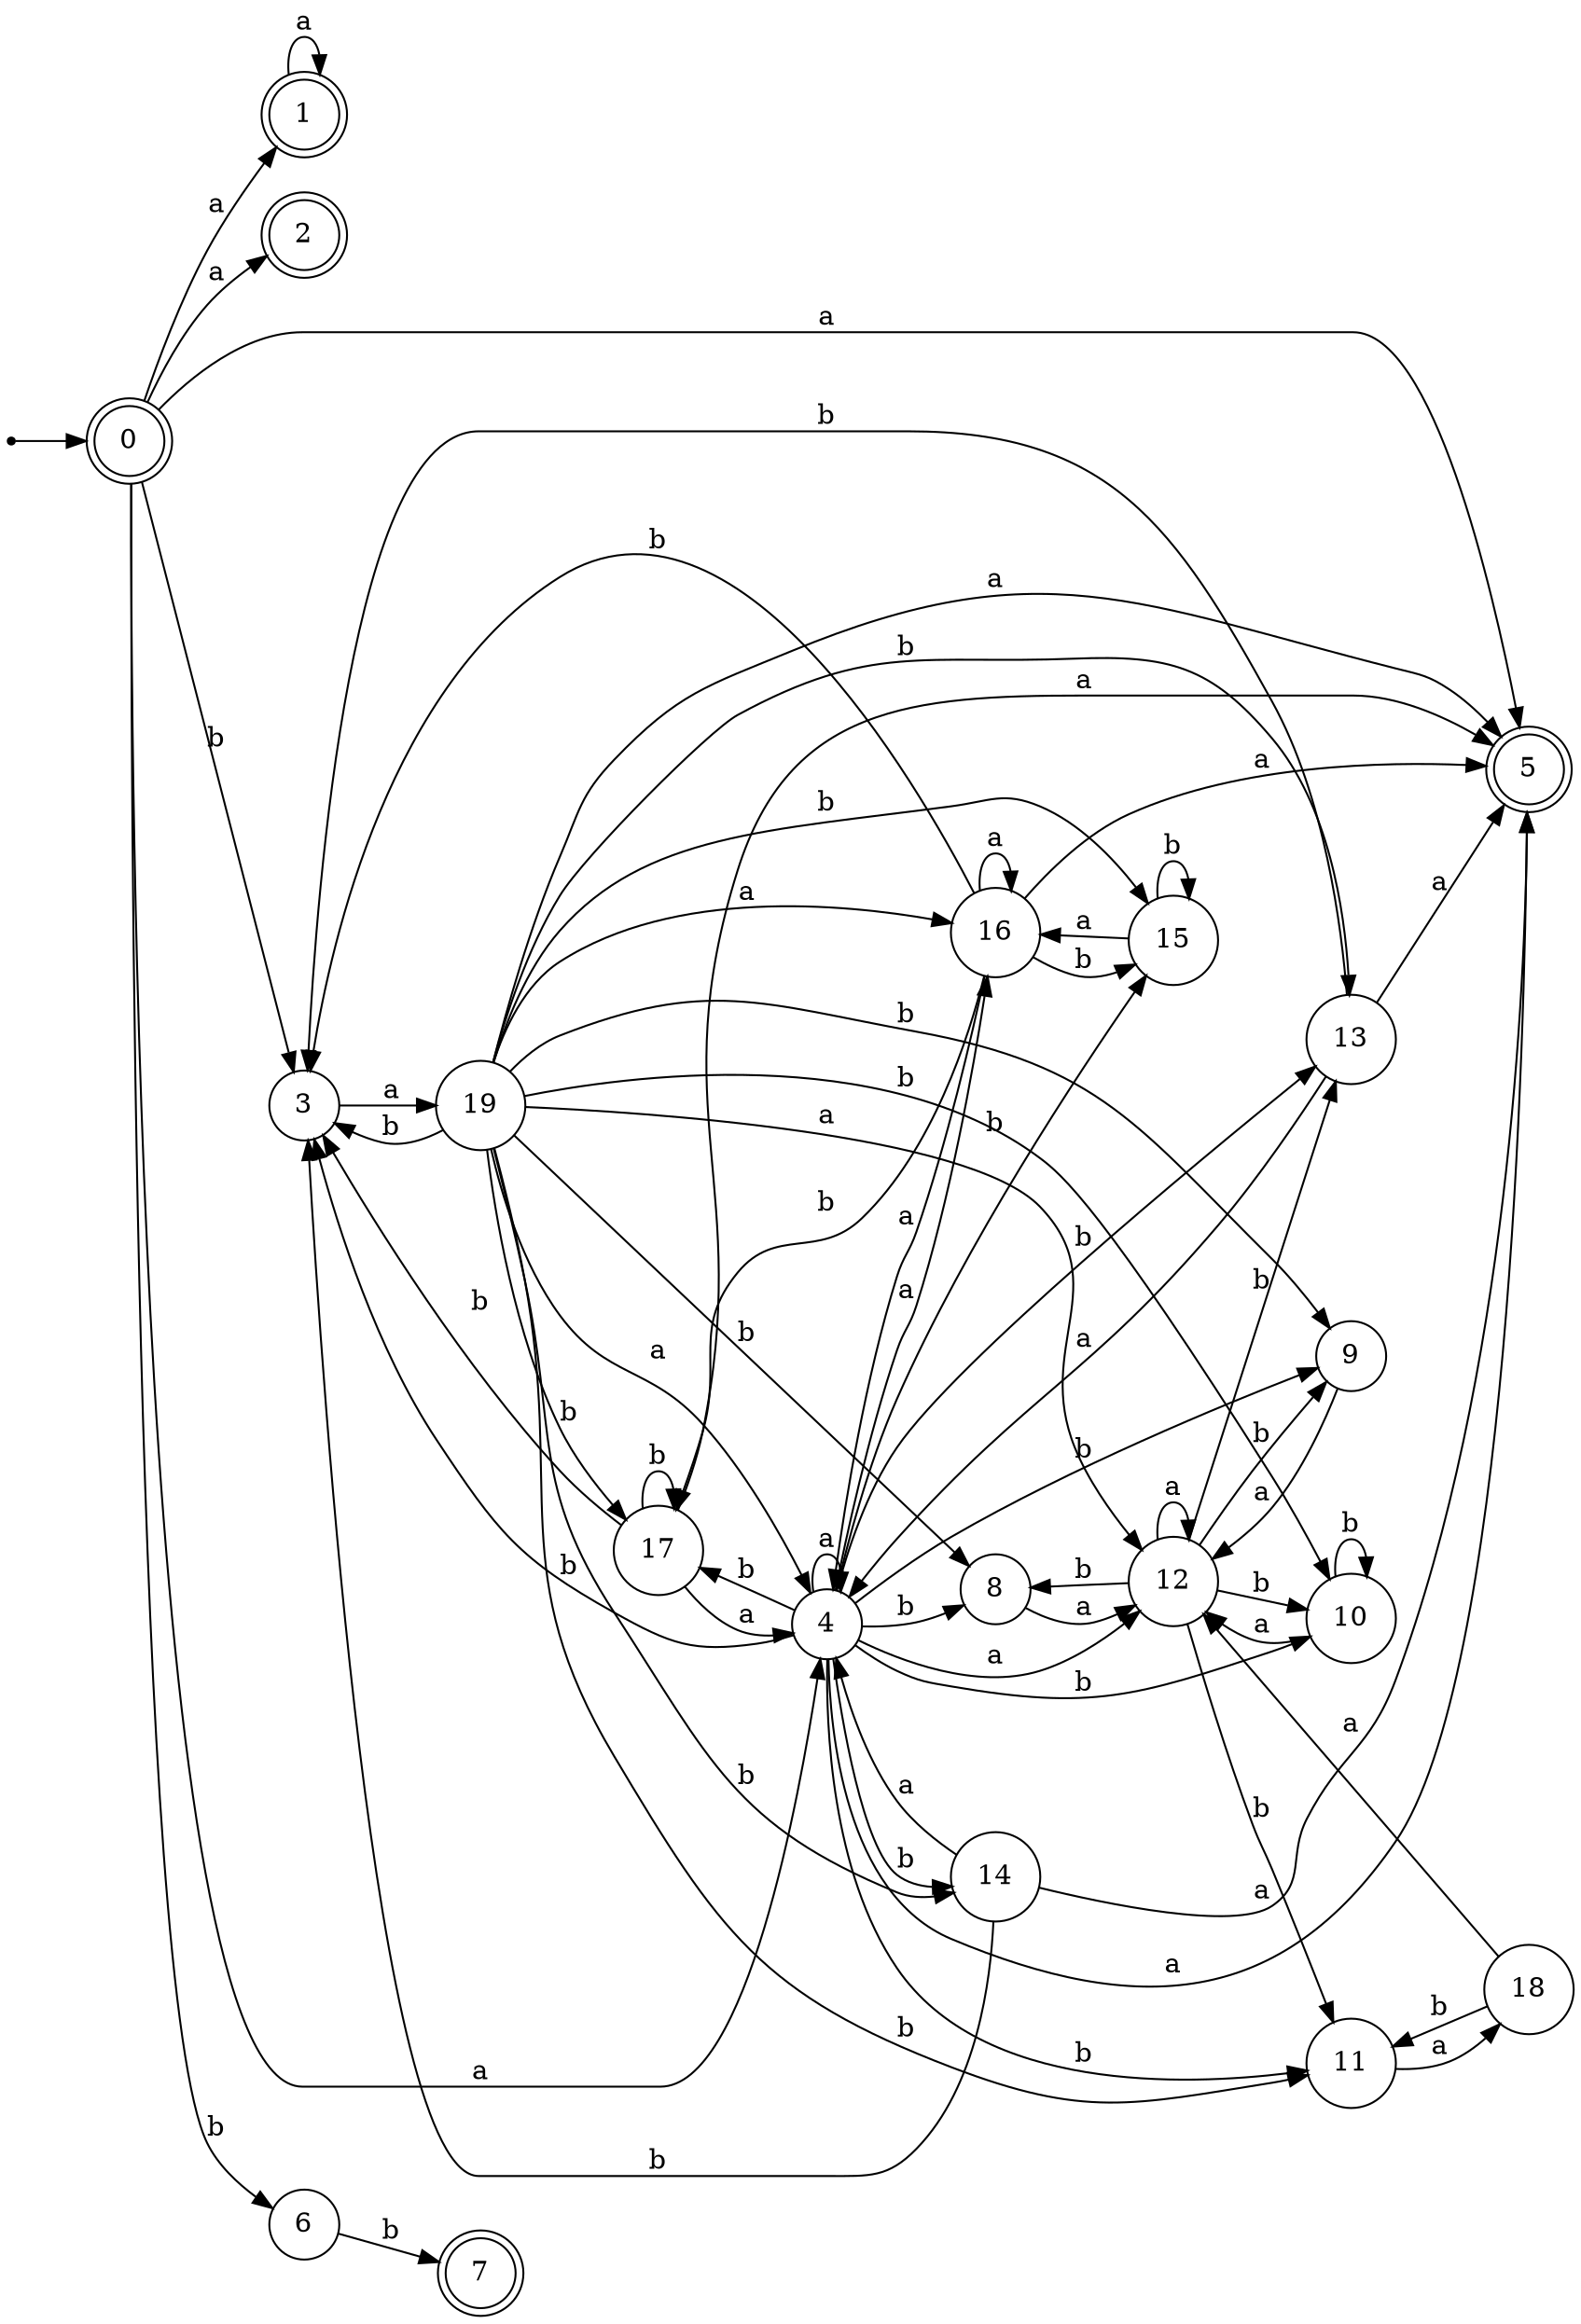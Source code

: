 digraph finite_state_machine {
rankdir=LR;
size="20,20";
node [shape = point]; "dummy0"
node [shape = doublecircle]; "0";"dummy0" -> "0";
node [shape = doublecircle]; "1";node [shape = doublecircle]; "2";node [shape = circle]; "3";
node [shape = circle]; "4";
node [shape = doublecircle]; "5";node [shape = circle]; "6";
node [shape = doublecircle]; "7";node [shape = circle]; "8";
node [shape = circle]; "9";
node [shape = circle]; "10";
node [shape = circle]; "11";
node [shape = circle]; "12";
node [shape = circle]; "13";
node [shape = circle]; "14";
node [shape = circle]; "15";
node [shape = circle]; "16";
node [shape = circle]; "17";
node [shape = circle]; "18";
node [shape = circle]; "19";
"0" -> "1" [label = "a"];
 "0" -> "2" [label = "a"];
 "0" -> "4" [label = "a"];
 "0" -> "5" [label = "a"];
 "0" -> "3" [label = "b"];
 "0" -> "6" [label = "b"];
 "6" -> "7" [label = "b"];
 "4" -> "16" [label = "a"];
 "4" -> "5" [label = "a"];
 "4" -> "4" [label = "a"];
 "4" -> "12" [label = "a"];
 "4" -> "3" [label = "b"];
 "4" -> "8" [label = "b"];
 "4" -> "9" [label = "b"];
 "4" -> "10" [label = "b"];
 "4" -> "11" [label = "b"];
 "4" -> "13" [label = "b"];
 "4" -> "14" [label = "b"];
 "4" -> "15" [label = "b"];
 "4" -> "17" [label = "b"];
 "17" -> "17" [label = "b"];
 "17" -> "3" [label = "b"];
 "17" -> "4" [label = "a"];
 "17" -> "5" [label = "a"];
 "16" -> "16" [label = "a"];
 "16" -> "4" [label = "a"];
 "16" -> "5" [label = "a"];
 "16" -> "17" [label = "b"];
 "16" -> "3" [label = "b"];
 "16" -> "15" [label = "b"];
 "15" -> "15" [label = "b"];
 "15" -> "16" [label = "a"];
 "14" -> "3" [label = "b"];
 "14" -> "4" [label = "a"];
 "14" -> "5" [label = "a"];
 "13" -> "3" [label = "b"];
 "13" -> "4" [label = "a"];
 "13" -> "5" [label = "a"];
 "12" -> "12" [label = "a"];
 "12" -> "8" [label = "b"];
 "12" -> "9" [label = "b"];
 "12" -> "10" [label = "b"];
 "12" -> "11" [label = "b"];
 "12" -> "13" [label = "b"];
 "11" -> "18" [label = "a"];
 "18" -> "11" [label = "b"];
 "18" -> "12" [label = "a"];
 "10" -> "10" [label = "b"];
 "10" -> "12" [label = "a"];
 "9" -> "12" [label = "a"];
 "8" -> "12" [label = "a"];
 "3" -> "19" [label = "a"];
 "19" -> "3" [label = "b"];
 "19" -> "8" [label = "b"];
 "19" -> "9" [label = "b"];
 "19" -> "10" [label = "b"];
 "19" -> "11" [label = "b"];
 "19" -> "13" [label = "b"];
 "19" -> "14" [label = "b"];
 "19" -> "15" [label = "b"];
 "19" -> "17" [label = "b"];
 "19" -> "16" [label = "a"];
 "19" -> "5" [label = "a"];
 "19" -> "4" [label = "a"];
 "19" -> "12" [label = "a"];
 "1" -> "1" [label = "a"];
 }
